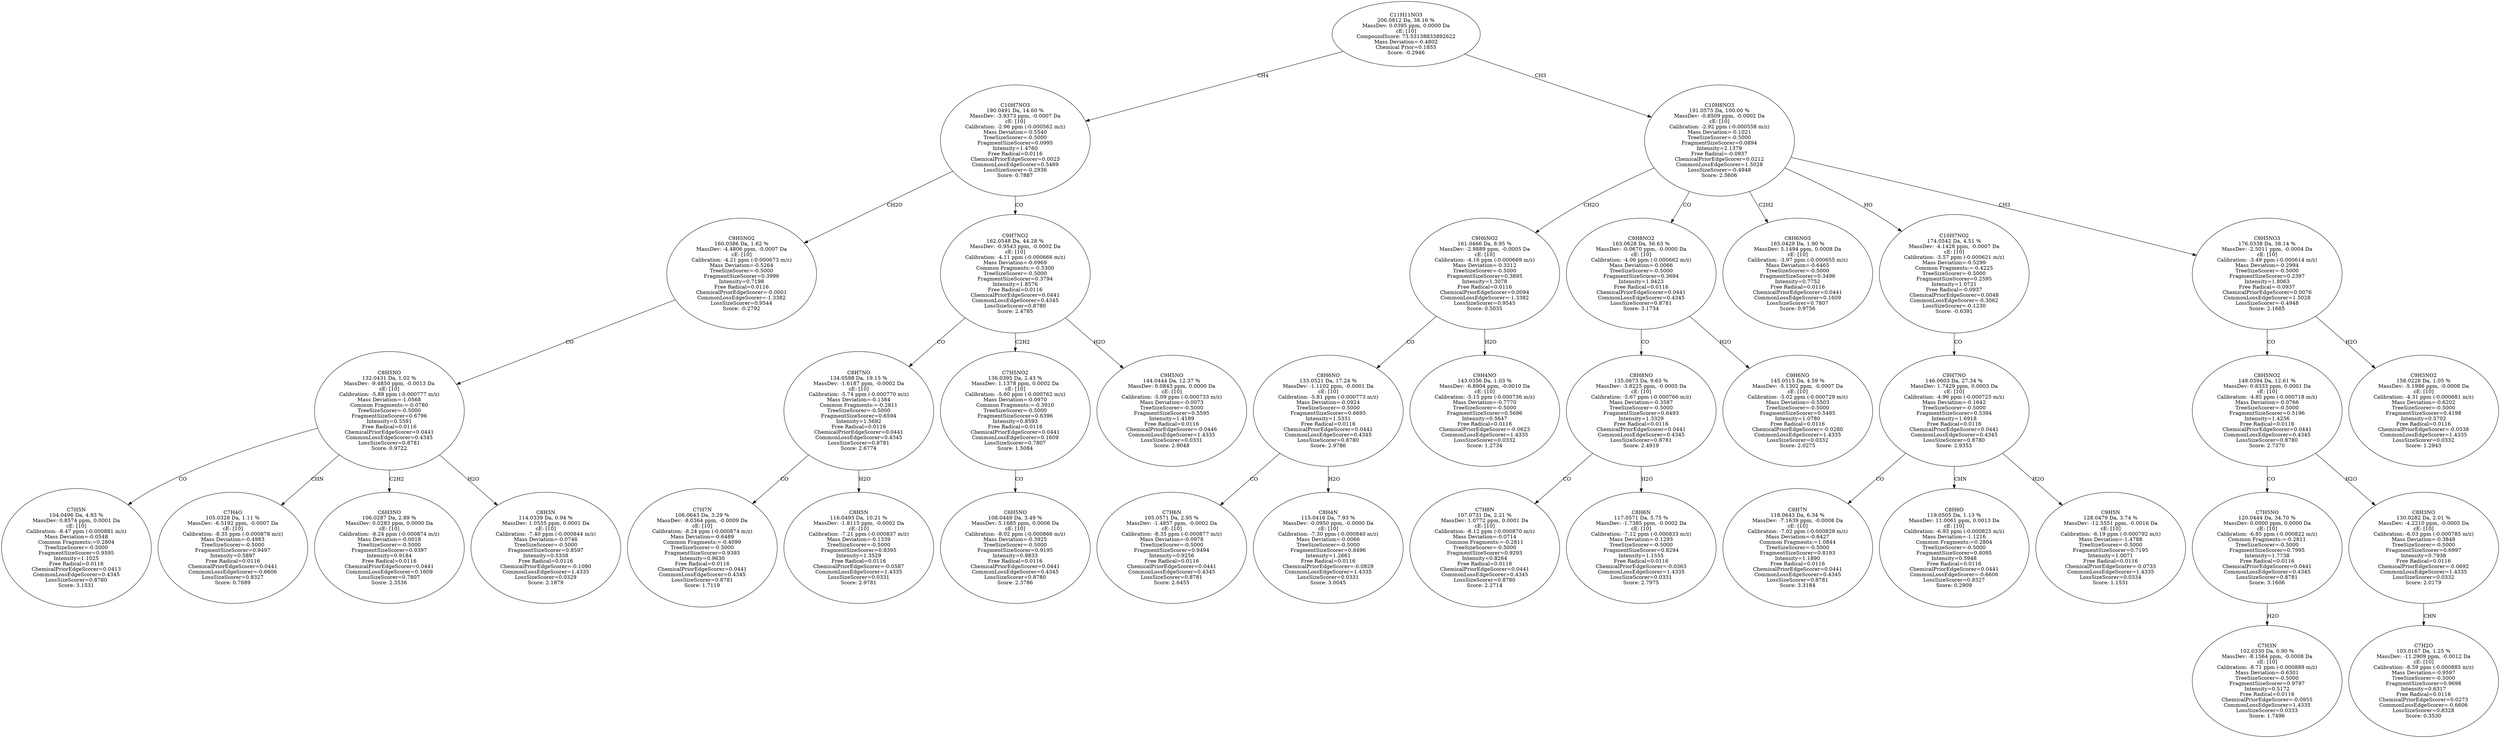 strict digraph {
v1 [label="C7H5N\n104.0496 Da, 4.93 %\nMassDev: 0.8574 ppm, 0.0001 Da\ncE: [10]\nCalibration: -8.47 ppm (-0.000881 m/z)\nMass Deviation=-0.0548\nCommon Fragments:=0.2804\nTreeSizeScorer=-0.5000\nFragmentSizeScorer=0.9595\nIntensity=1.1025\nFree Radical=0.0116\nChemicalPriorEdgeScorer=0.0413\nCommonLossEdgeScorer=0.4345\nLossSizeScorer=0.8780\nScore: 3.1531"];
v2 [label="C7H4O\n105.0328 Da, 1.11 %\nMassDev: -6.5192 ppm, -0.0007 Da\ncE: [10]\nCalibration: -8.35 ppm (-0.000878 m/z)\nMass Deviation=-0.4983\nTreeSizeScorer=-0.5000\nFragmentSizeScorer=0.9497\nIntensity=0.5897\nFree Radical=0.0116\nChemicalPriorEdgeScorer=0.0441\nCommonLossEdgeScorer=-0.6606\nLossSizeScorer=0.8327\nScore: 0.7689"];
v3 [label="C6H3NO\n106.0287 Da, 2.89 %\nMassDev: 0.0283 ppm, 0.0000 Da\ncE: [10]\nCalibration: -8.24 ppm (-0.000874 m/z)\nMass Deviation=-0.0018\nTreeSizeScorer=-0.5000\nFragmentSizeScorer=0.9397\nIntensity=0.9184\nFree Radical=0.0116\nChemicalPriorEdgeScorer=0.0441\nCommonLossEdgeScorer=0.1609\nLossSizeScorer=0.7807\nScore: 2.3536"];
v4 [label="C8H3N\n114.0339 Da, 0.94 %\nMassDev: 1.0555 ppm, 0.0001 Da\ncE: [10]\nCalibration: -7.40 ppm (-0.000844 m/z)\nMass Deviation=-0.0746\nTreeSizeScorer=-0.5000\nFragmentSizeScorer=0.8597\nIntensity=0.5338\nFree Radical=0.0116\nChemicalPriorEdgeScorer=-0.1090\nCommonLossEdgeScorer=1.4335\nLossSizeScorer=0.0329\nScore: 2.1879"];
v5 [label="C8H5NO\n132.0431 Da, 1.02 %\nMassDev: -9.4850 ppm, -0.0013 Da\ncE: [10]\nCalibration: -5.89 ppm (-0.000777 m/z)\nMass Deviation=-1.0568\nCommon Fragments:=-0.0780\nTreeSizeScorer=-0.5000\nFragmentSizeScorer=0.6796\nIntensity=0.5591\nFree Radical=0.0116\nChemicalPriorEdgeScorer=0.0441\nCommonLossEdgeScorer=0.4345\nLossSizeScorer=0.8781\nScore: 0.9722"];
v6 [label="C9H5NO2\n160.0386 Da, 1.62 %\nMassDev: -4.4806 ppm, -0.0007 Da\ncE: [10]\nCalibration: -4.21 ppm (-0.000673 m/z)\nMass Deviation=-0.5264\nTreeSizeScorer=-0.5000\nFragmentSizeScorer=0.3996\nIntensity=0.7198\nFree Radical=0.0116\nChemicalPriorEdgeScorer=-0.0001\nCommonLossEdgeScorer=-1.3382\nLossSizeScorer=0.9544\nScore: -0.2792"];
v7 [label="C7H7N\n106.0643 Da, 3.29 %\nMassDev: -8.0364 ppm, -0.0009 Da\ncE: [10]\nCalibration: -8.24 ppm (-0.000874 m/z)\nMass Deviation=-0.6489\nCommon Fragments:=-0.4099\nTreeSizeScorer=-0.5000\nFragmentSizeScorer=0.9393\nIntensity=0.9630\nFree Radical=0.0116\nChemicalPriorEdgeScorer=0.0441\nCommonLossEdgeScorer=0.4345\nLossSizeScorer=0.8781\nScore: 1.7119"];
v8 [label="C8H5N\n116.0493 Da, 10.21 %\nMassDev: -1.8115 ppm, -0.0002 Da\ncE: [10]\nCalibration: -7.21 ppm (-0.000837 m/z)\nMass Deviation=-0.1339\nTreeSizeScorer=-0.5000\nFragmentSizeScorer=0.8395\nIntensity=1.3529\nFree Radical=0.0116\nChemicalPriorEdgeScorer=-0.0587\nCommonLossEdgeScorer=1.4335\nLossSizeScorer=0.0331\nScore: 2.9781"];
v9 [label="C8H7NO\n134.0598 Da, 19.15 %\nMassDev: -1.6187 ppm, -0.0002 Da\ncE: [10]\nCalibration: -5.74 ppm (-0.000770 m/z)\nMass Deviation=-0.1384\nCommon Fragments:=-0.2811\nTreeSizeScorer=-0.5000\nFragmentSizeScorer=0.6594\nIntensity=1.5692\nFree Radical=0.0116\nChemicalPriorEdgeScorer=0.0441\nCommonLossEdgeScorer=0.4345\nLossSizeScorer=0.8781\nScore: 2.6774"];
v10 [label="C6H5NO\n108.0449 Da, 3.49 %\nMassDev: 5.1685 ppm, 0.0006 Da\ncE: [10]\nCalibration: -8.02 ppm (-0.000866 m/z)\nMass Deviation=-0.3925\nTreeSizeScorer=-0.5000\nFragmentSizeScorer=0.9195\nIntensity=0.9833\nFree Radical=0.0116\nChemicalPriorEdgeScorer=0.0441\nCommonLossEdgeScorer=0.4345\nLossSizeScorer=0.8780\nScore: 2.3786"];
v11 [label="C7H5NO2\n136.0395 Da, 2.43 %\nMassDev: 1.1378 ppm, 0.0002 Da\ncE: [10]\nCalibration: -5.60 ppm (-0.000762 m/z)\nMass Deviation=-0.0970\nCommon Fragments:=-0.3910\nTreeSizeScorer=-0.5000\nFragmentSizeScorer=0.6396\nIntensity=0.8593\nFree Radical=0.0116\nChemicalPriorEdgeScorer=0.0441\nCommonLossEdgeScorer=0.1609\nLossSizeScorer=0.7807\nScore: 1.5084"];
v12 [label="C9H5NO\n144.0444 Da, 12.37 %\nMassDev: 0.0843 ppm, 0.0000 Da\ncE: [10]\nCalibration: -5.09 ppm (-0.000733 m/z)\nMass Deviation=-0.0073\nTreeSizeScorer=-0.5000\nFragmentSizeScorer=0.5595\nIntensity=1.4189\nFree Radical=0.0116\nChemicalPriorEdgeScorer=-0.0446\nCommonLossEdgeScorer=1.4335\nLossSizeScorer=0.0331\nScore: 2.9048"];
v13 [label="C9H7NO2\n162.0548 Da, 44.28 %\nMassDev: -0.9543 ppm, -0.0002 Da\ncE: [10]\nCalibration: -4.11 ppm (-0.000666 m/z)\nMass Deviation=-0.0969\nCommon Fragments:=-0.5300\nTreeSizeScorer=-0.5000\nFragmentSizeScorer=0.3794\nIntensity=1.8576\nFree Radical=0.0116\nChemicalPriorEdgeScorer=0.0441\nCommonLossEdgeScorer=0.4345\nLossSizeScorer=0.8780\nScore: 2.4785"];
v14 [label="C10H7NO3\n190.0491 Da, 14.60 %\nMassDev: -3.9373 ppm, -0.0007 Da\ncE: [10]\nCalibration: -2.96 ppm (-0.000562 m/z)\nMass Deviation=-0.5540\nTreeSizeScorer=-0.5000\nFragmentSizeScorer=0.0995\nIntensity=1.4760\nFree Radical=0.0116\nChemicalPriorEdgeScorer=0.0023\nCommonLossEdgeScorer=0.5469\nLossSizeScorer=-0.2936\nScore: 0.7887"];
v15 [label="C7H6N\n105.0571 Da, 2.95 %\nMassDev: -1.4857 ppm, -0.0002 Da\ncE: [10]\nCalibration: -8.35 ppm (-0.000877 m/z)\nMass Deviation=-0.0978\nTreeSizeScorer=-0.5000\nFragmentSizeScorer=0.9494\nIntensity=0.9256\nFree Radical=0.0116\nChemicalPriorEdgeScorer=0.0441\nCommonLossEdgeScorer=0.4345\nLossSizeScorer=0.8781\nScore: 2.6455"];
v16 [label="C8H4N\n115.0416 Da, 7.93 %\nMassDev: -0.0950 ppm, -0.0000 Da\ncE: [10]\nCalibration: -7.30 ppm (-0.000840 m/z)\nMass Deviation=-0.0066\nTreeSizeScorer=-0.5000\nFragmentSizeScorer=0.8496\nIntensity=1.2661\nFree Radical=0.0116\nChemicalPriorEdgeScorer=-0.0829\nCommonLossEdgeScorer=1.4335\nLossSizeScorer=0.0331\nScore: 3.0045"];
v17 [label="C8H6NO\n133.0521 Da, 17.24 %\nMassDev: -1.1102 ppm, -0.0001 Da\ncE: [10]\nCalibration: -5.81 ppm (-0.000773 m/z)\nMass Deviation=-0.0924\nTreeSizeScorer=-0.5000\nFragmentSizeScorer=0.6695\nIntensity=1.5331\nFree Radical=0.0116\nChemicalPriorEdgeScorer=0.0441\nCommonLossEdgeScorer=0.4345\nLossSizeScorer=0.8780\nScore: 2.9786"];
v18 [label="C9H4NO\n143.0356 Da, 1.03 %\nMassDev: -6.8904 ppm, -0.0010 Da\ncE: [10]\nCalibration: -5.15 ppm (-0.000736 m/z)\nMass Deviation=-0.7770\nTreeSizeScorer=-0.5000\nFragmentSizeScorer=0.5696\nIntensity=0.5647\nFree Radical=0.0116\nChemicalPriorEdgeScorer=-0.0623\nCommonLossEdgeScorer=1.4335\nLossSizeScorer=0.0332\nScore: 1.2734"];
v19 [label="C9H6NO2\n161.0466 Da, 8.95 %\nMassDev: -2.9889 ppm, -0.0005 Da\ncE: [10]\nCalibration: -4.16 ppm (-0.000669 m/z)\nMass Deviation=-0.3312\nTreeSizeScorer=-0.5000\nFragmentSizeScorer=0.3895\nIntensity=1.3078\nFree Radical=0.0116\nChemicalPriorEdgeScorer=0.0094\nCommonLossEdgeScorer=-1.3382\nLossSizeScorer=0.9545\nScore: 0.5035"];
v20 [label="C7H8N\n107.0731 Da, 2.21 %\nMassDev: 1.0772 ppm, 0.0001 Da\ncE: [10]\nCalibration: -8.12 ppm (-0.000870 m/z)\nMass Deviation=-0.0714\nCommon Fragments:=-0.2811\nTreeSizeScorer=-0.5000\nFragmentSizeScorer=0.9293\nIntensity=0.8264\nFree Radical=0.0116\nChemicalPriorEdgeScorer=0.0441\nCommonLossEdgeScorer=0.4345\nLossSizeScorer=0.8780\nScore: 2.2714"];
v21 [label="C8H6N\n117.0571 Da, 5.75 %\nMassDev: -1.7385 ppm, -0.0002 Da\ncE: [10]\nCalibration: -7.12 ppm (-0.000833 m/z)\nMass Deviation=-0.1293\nTreeSizeScorer=-0.5000\nFragmentSizeScorer=0.8294\nIntensity=1.1555\nFree Radical=0.0116\nChemicalPriorEdgeScorer=-0.0363\nCommonLossEdgeScorer=1.4335\nLossSizeScorer=0.0331\nScore: 2.7975"];
v22 [label="C8H8NO\n135.0673 Da, 9.63 %\nMassDev: -3.8225 ppm, -0.0005 Da\ncE: [10]\nCalibration: -5.67 ppm (-0.000766 m/z)\nMass Deviation=-0.3587\nTreeSizeScorer=-0.5000\nFragmentSizeScorer=0.6493\nIntensity=1.3329\nFree Radical=0.0116\nChemicalPriorEdgeScorer=0.0441\nCommonLossEdgeScorer=0.4345\nLossSizeScorer=0.8781\nScore: 2.4919"];
v23 [label="C9H6NO\n145.0515 Da, 4.59 %\nMassDev: -5.1302 ppm, -0.0007 Da\ncE: [10]\nCalibration: -5.02 ppm (-0.000729 m/z)\nMass Deviation=-0.5503\nTreeSizeScorer=-0.5000\nFragmentSizeScorer=0.5495\nIntensity=1.0780\nFree Radical=0.0116\nChemicalPriorEdgeScorer=-0.0280\nCommonLossEdgeScorer=1.4335\nLossSizeScorer=0.0332\nScore: 2.0275"];
v24 [label="C9H8NO2\n163.0628 Da, 56.63 %\nMassDev: -0.0670 ppm, -0.0000 Da\ncE: [10]\nCalibration: -4.06 ppm (-0.000662 m/z)\nMass Deviation=-0.0066\nTreeSizeScorer=-0.5000\nFragmentSizeScorer=0.3694\nIntensity=1.9423\nFree Radical=0.0116\nChemicalPriorEdgeScorer=0.0441\nCommonLossEdgeScorer=0.4345\nLossSizeScorer=0.8781\nScore: 3.1734"];
v25 [label="C8H6NO3\n165.0429 Da, 1.90 %\nMassDev: 5.1494 ppm, 0.0008 Da\ncE: [10]\nCalibration: -3.97 ppm (-0.000655 m/z)\nMass Deviation=-0.6465\nTreeSizeScorer=-0.5000\nFragmentSizeScorer=0.3496\nIntensity=0.7752\nFree Radical=0.0116\nChemicalPriorEdgeScorer=0.0441\nCommonLossEdgeScorer=0.1609\nLossSizeScorer=0.7807\nScore: 0.9756"];
v26 [label="C8H7N\n118.0643 Da, 6.34 %\nMassDev: -7.1639 ppm, -0.0008 Da\ncE: [10]\nCalibration: -7.02 ppm (-0.000829 m/z)\nMass Deviation=-0.6427\nCommon Fragments:=1.0844\nTreeSizeScorer=-0.5000\nFragmentSizeScorer=0.8193\nIntensity=1.1890\nFree Radical=0.0116\nChemicalPriorEdgeScorer=0.0441\nCommonLossEdgeScorer=0.4345\nLossSizeScorer=0.8781\nScore: 3.3184"];
v27 [label="C8H6O\n119.0505 Da, 1.13 %\nMassDev: 11.0061 ppm, 0.0013 Da\ncE: [10]\nCalibration: -6.93 ppm (-0.000825 m/z)\nMass Deviation=-1.1216\nCommon Fragments:=0.2804\nTreeSizeScorer=-0.5000\nFragmentSizeScorer=0.8095\nIntensity=0.5948\nFree Radical=0.0116\nChemicalPriorEdgeScorer=0.0441\nCommonLossEdgeScorer=-0.6606\nLossSizeScorer=0.8327\nScore: 0.2909"];
v28 [label="C9H5N\n128.0479 Da, 3.74 %\nMassDev: -12.5551 ppm, -0.0016 Da\ncE: [10]\nCalibration: -6.19 ppm (-0.000792 m/z)\nMass Deviation=-1.4788\nTreeSizeScorer=-0.5000\nFragmentSizeScorer=0.7195\nIntensity=1.0071\nFree Radical=0.0116\nChemicalPriorEdgeScorer=-0.0733\nCommonLossEdgeScorer=1.4335\nLossSizeScorer=0.0334\nScore: 1.1531"];
v29 [label="C9H7NO\n146.0603 Da, 27.34 %\nMassDev: 1.7429 ppm, 0.0003 Da\ncE: [10]\nCalibration: -4.96 ppm (-0.000725 m/z)\nMass Deviation=-0.1642\nTreeSizeScorer=-0.5000\nFragmentSizeScorer=0.5394\nIntensity=1.6918\nFree Radical=0.0116\nChemicalPriorEdgeScorer=0.0441\nCommonLossEdgeScorer=0.4345\nLossSizeScorer=0.8780\nScore: 2.9353"];
v30 [label="C10H7NO2\n174.0542 Da, 4.51 %\nMassDev: -4.1428 ppm, -0.0007 Da\ncE: [10]\nCalibration: -3.57 ppm (-0.000621 m/z)\nMass Deviation=-0.5299\nCommon Fragments:=-0.4225\nTreeSizeScorer=-0.5000\nFragmentSizeScorer=0.2595\nIntensity=1.0721\nFree Radical=-0.0937\nChemicalPriorEdgeScorer=0.0048\nCommonLossEdgeScorer=-0.3062\nLossSizeScorer=-0.1230\nScore: -0.6391"];
v31 [label="C7H3N\n102.0330 Da, 0.90 %\nMassDev: -8.1564 ppm, -0.0008 Da\ncE: [10]\nCalibration: -8.71 ppm (-0.000889 m/z)\nMass Deviation=-0.6301\nTreeSizeScorer=-0.5000\nFragmentSizeScorer=0.9797\nIntensity=0.5172\nFree Radical=0.0116\nChemicalPriorEdgeScorer=-0.0955\nCommonLossEdgeScorer=1.4335\nLossSizeScorer=0.0333\nScore: 1.7496"];
v32 [label="C7H5NO\n120.0444 Da, 34.70 %\nMassDev: 0.0000 ppm, 0.0000 Da\ncE: [10]\nCalibration: -6.85 ppm (-0.000822 m/z)\nCommon Fragments:=-0.2811\nTreeSizeScorer=-0.5000\nFragmentSizeScorer=0.7995\nIntensity=1.7738\nFree Radical=0.0116\nChemicalPriorEdgeScorer=0.0441\nCommonLossEdgeScorer=0.4345\nLossSizeScorer=0.8781\nScore: 3.1606"];
v33 [label="C7H2O\n103.0167 Da, 1.25 %\nMassDev: -11.2909 ppm, -0.0012 Da\ncE: [10]\nCalibration: -8.59 ppm (-0.000885 m/z)\nMass Deviation=-0.9597\nTreeSizeScorer=-0.5000\nFragmentSizeScorer=0.9698\nIntensity=0.6317\nFree Radical=0.0116\nChemicalPriorEdgeScorer=0.0273\nCommonLossEdgeScorer=-0.6606\nLossSizeScorer=0.8328\nScore: 0.3530"];
v34 [label="C8H3NO\n130.0282 Da, 2.01 %\nMassDev: -4.2210 ppm, -0.0005 Da\ncE: [10]\nCalibration: -6.03 ppm (-0.000785 m/z)\nMass Deviation=-0.3848\nTreeSizeScorer=-0.5000\nFragmentSizeScorer=0.6997\nIntensity=0.7938\nFree Radical=0.0116\nChemicalPriorEdgeScorer=-0.0692\nCommonLossEdgeScorer=1.4335\nLossSizeScorer=0.0332\nScore: 2.0179"];
v35 [label="C8H5NO2\n148.0394 Da, 12.61 %\nMassDev: 0.8333 ppm, 0.0001 Da\ncE: [10]\nCalibration: -4.85 ppm (-0.000718 m/z)\nMass Deviation=-0.0766\nTreeSizeScorer=-0.5000\nFragmentSizeScorer=0.5196\nIntensity=1.4256\nFree Radical=0.0116\nChemicalPriorEdgeScorer=0.0441\nCommonLossEdgeScorer=0.4345\nLossSizeScorer=0.8780\nScore: 2.7370"];
v36 [label="C9H3NO2\n158.0228 Da, 1.05 %\nMassDev: -5.1986 ppm, -0.0008 Da\ncE: [10]\nCalibration: -4.31 ppm (-0.000681 m/z)\nMass Deviation=-0.6202\nTreeSizeScorer=-0.5000\nFragmentSizeScorer=0.4198\nIntensity=0.5702\nFree Radical=0.0116\nChemicalPriorEdgeScorer=-0.0538\nCommonLossEdgeScorer=1.4335\nLossSizeScorer=0.0332\nScore: 1.2943"];
v37 [label="C9H5NO3\n176.0338 Da, 38.14 %\nMassDev: -2.5011 ppm, -0.0004 Da\ncE: [10]\nCalibration: -3.49 ppm (-0.000614 m/z)\nMass Deviation=-0.2994\nTreeSizeScorer=-0.5000\nFragmentSizeScorer=0.2397\nIntensity=1.8063\nFree Radical=-0.0937\nChemicalPriorEdgeScorer=0.0076\nCommonLossEdgeScorer=1.5028\nLossSizeScorer=-0.4948\nScore: 2.1685"];
v38 [label="C10H8NO3\n191.0575 Da, 100.00 %\nMassDev: -0.8509 ppm, -0.0002 Da\ncE: [10]\nCalibration: -2.92 ppm (-0.000558 m/z)\nMass Deviation=-0.1021\nTreeSizeScorer=-0.5000\nFragmentSizeScorer=0.0894\nIntensity=2.1379\nFree Radical=-0.0937\nChemicalPriorEdgeScorer=0.0212\nCommonLossEdgeScorer=1.5028\nLossSizeScorer=-0.4948\nScore: 2.5606"];
v39 [label="C11H11NO3\n206.0812 Da, 38.16 %\nMassDev: 0.0395 ppm, 0.0000 Da\ncE: [10]\nCompoundScore: 73.53138833892622\nMass Deviation=-0.4802\nChemical Prior=0.1855\nScore: -0.2946"];
v5 -> v1 [label="CO"];
v5 -> v2 [label="CHN"];
v5 -> v3 [label="C2H2"];
v5 -> v4 [label="H2O"];
v6 -> v5 [label="CO"];
v14 -> v6 [label="CH2O"];
v9 -> v7 [label="CO"];
v9 -> v8 [label="H2O"];
v13 -> v9 [label="CO"];
v11 -> v10 [label="CO"];
v13 -> v11 [label="C2H2"];
v13 -> v12 [label="H2O"];
v14 -> v13 [label="CO"];
v39 -> v14 [label="CH4"];
v17 -> v15 [label="CO"];
v17 -> v16 [label="H2O"];
v19 -> v17 [label="CO"];
v19 -> v18 [label="H2O"];
v38 -> v19 [label="CH2O"];
v22 -> v20 [label="CO"];
v22 -> v21 [label="H2O"];
v24 -> v22 [label="CO"];
v24 -> v23 [label="H2O"];
v38 -> v24 [label="CO"];
v38 -> v25 [label="C2H2"];
v29 -> v26 [label="CO"];
v29 -> v27 [label="CHN"];
v29 -> v28 [label="H2O"];
v30 -> v29 [label="CO"];
v38 -> v30 [label="HO"];
v32 -> v31 [label="H2O"];
v35 -> v32 [label="CO"];
v34 -> v33 [label="CHN"];
v35 -> v34 [label="H2O"];
v37 -> v35 [label="CO"];
v37 -> v36 [label="H2O"];
v38 -> v37 [label="CH3"];
v39 -> v38 [label="CH3"];
}